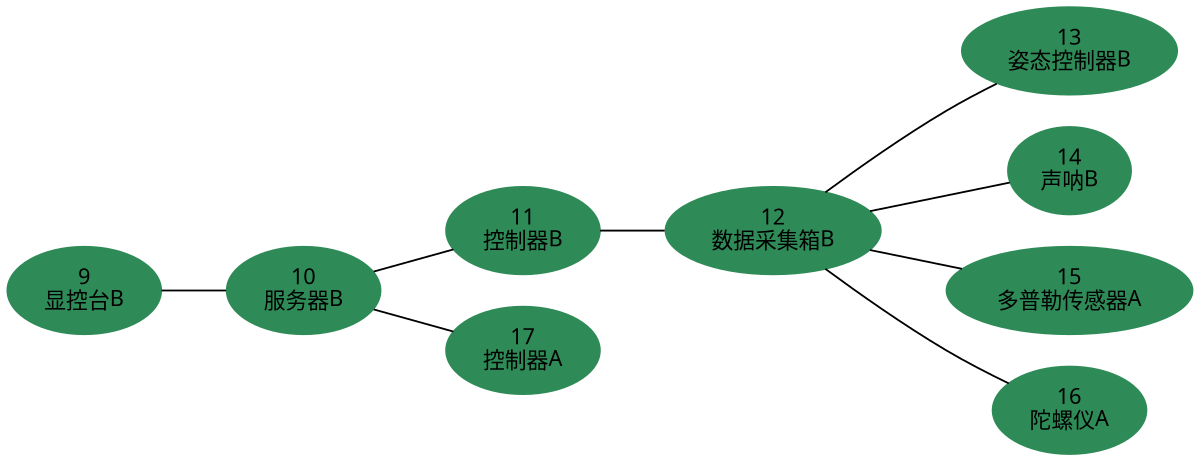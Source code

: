 graph qing{
	rankdir = LR;
graph [bgcolor = transparent,autosize=false, size="8.0, 10"]
	node [shape = "ellipse", style = "filled", color = "#2E8B57", fontname = "FangSong", fontsize = "12"];
	9[label = "9\n显控台B"];
	10[label = "10\n服务器B"];
	9--10;
	10[label = "10\n服务器B"];
	11[label = "11\n控制器B"];
	10--11;
	17[label = "17\n控制器A"];
	10--17;
	11[label = "11\n控制器B"];
	12[label = "12\n数据采集箱B"];
	11--12;
	12[label = "12\n数据采集箱B"];
	13[label = "13\n姿态控制器B"];
	12--13;
	14[label = "14\n声呐B"];
	12--14;
	15[label = "15\n多普勒传感器A"];
	12--15;
	16[label = "16\n陀螺仪A"];
	12--16;
	13[label = "13\n姿态控制器B"];
	14[label = "14\n声呐B"];
	15[label = "15\n多普勒传感器A"];
	16[label = "16\n陀螺仪A"];
	17[label = "17\n控制器A"];
}
